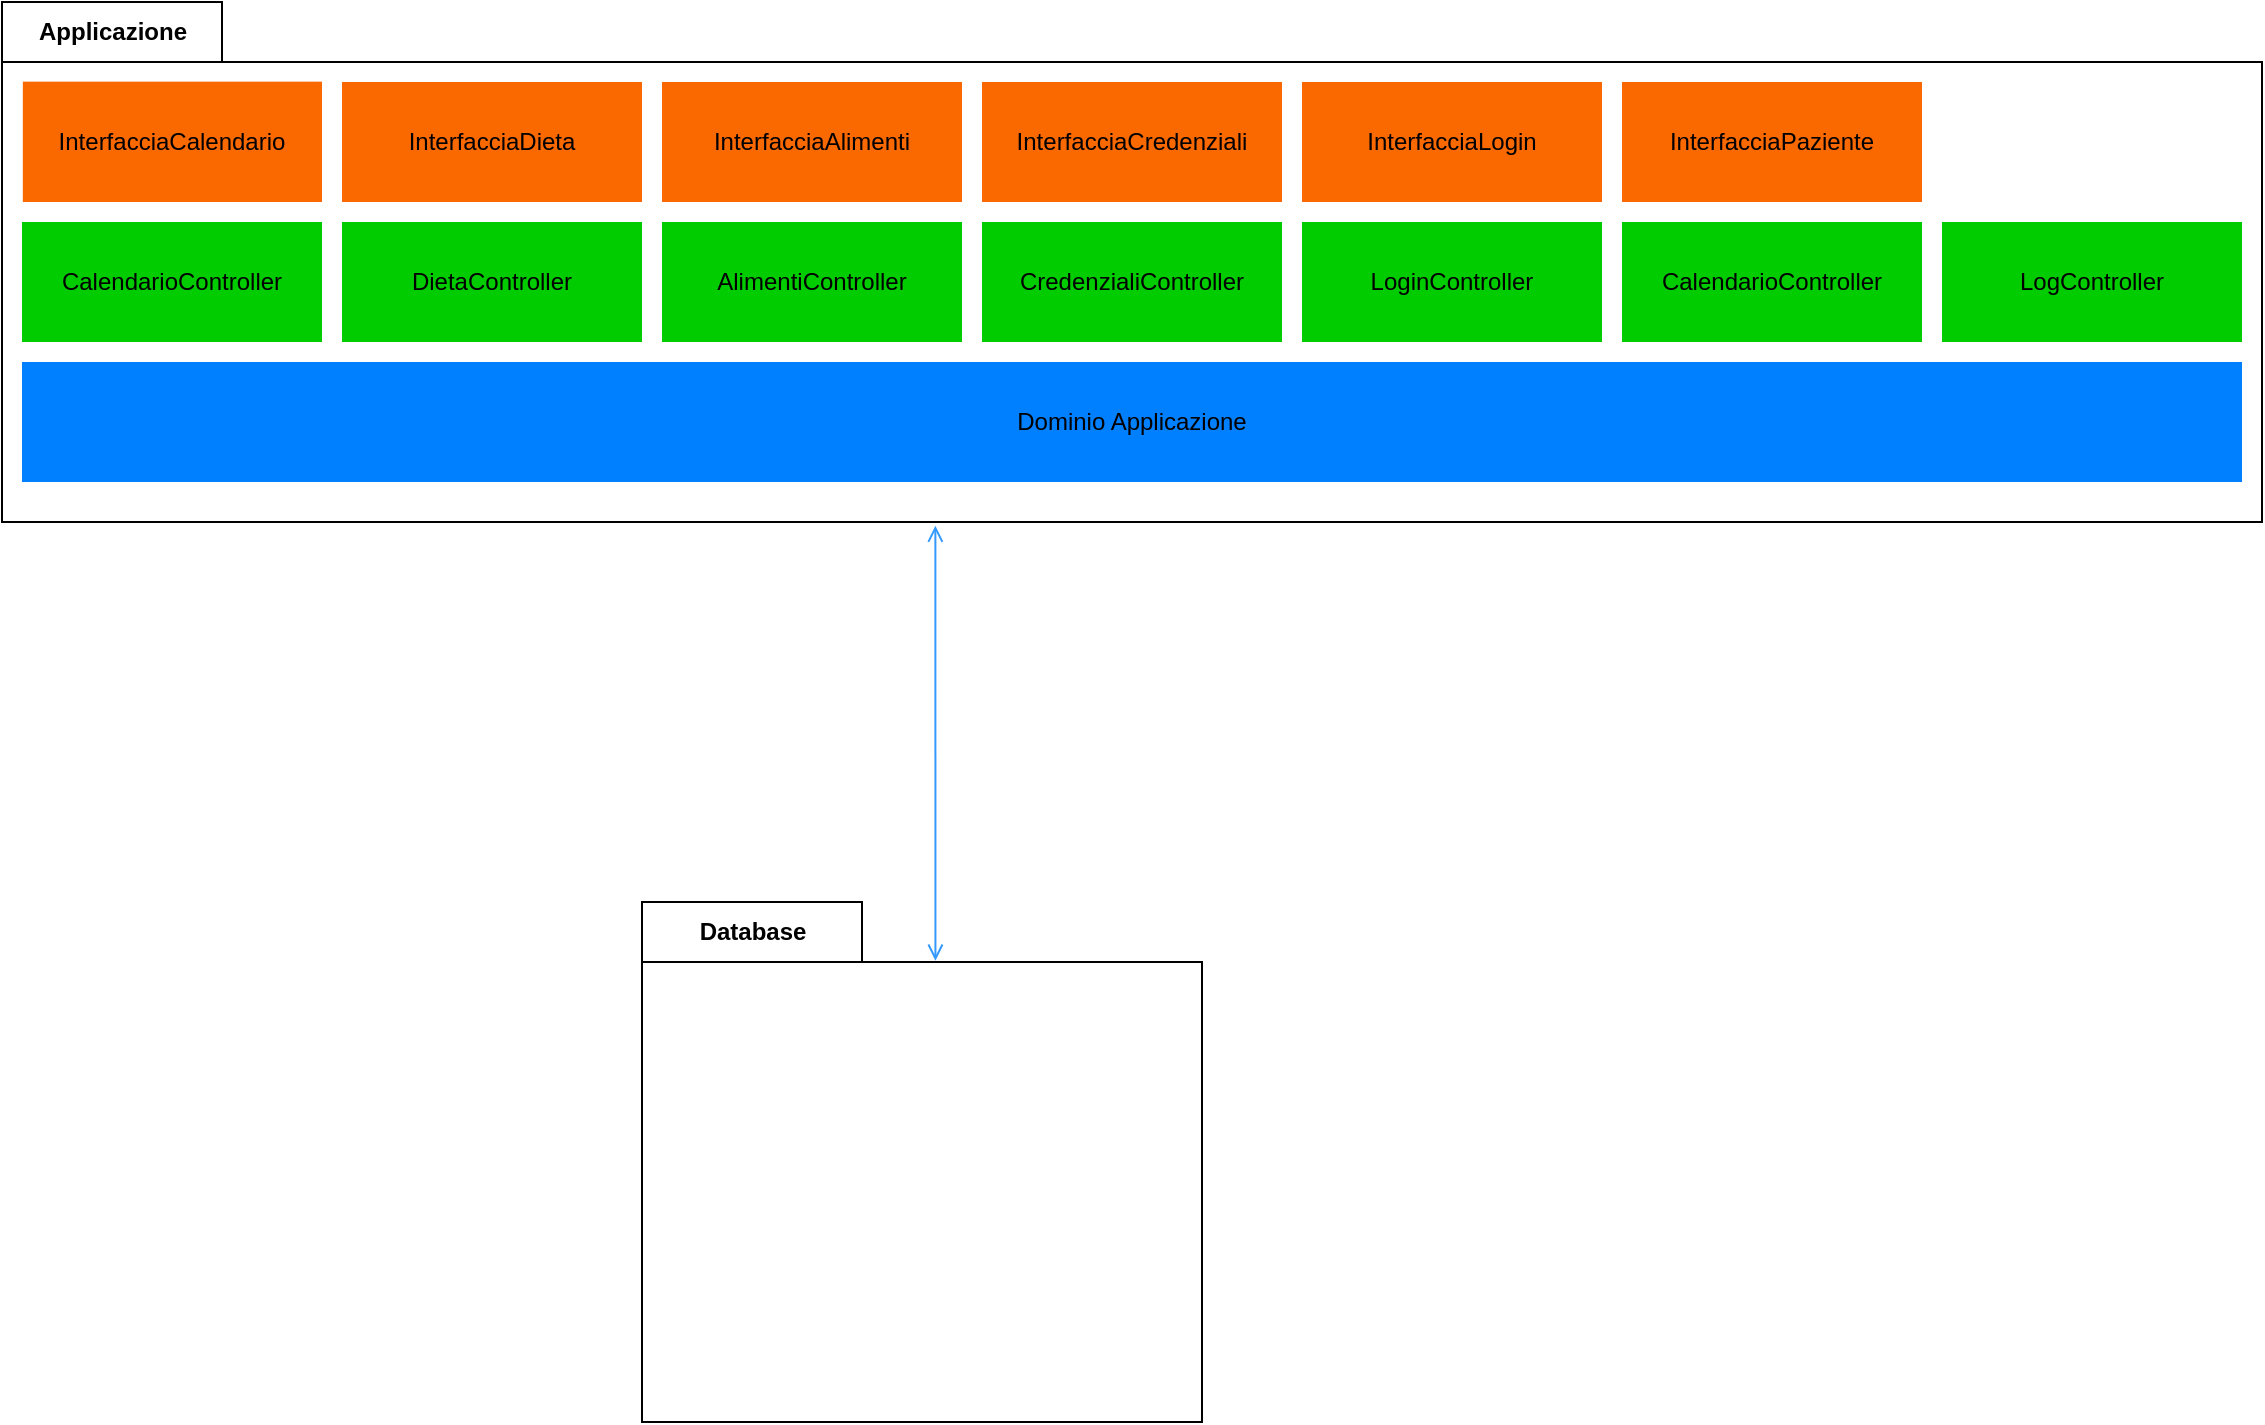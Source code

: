 <mxfile version="18.1.3"><diagram id="C5RBs43oDa-KdzZeNtuy" name="Page-1"><mxGraphModel dx="2729" dy="1035" grid="1" gridSize="10" guides="1" tooltips="1" connect="1" arrows="1" fold="1" page="1" pageScale="1" pageWidth="827" pageHeight="1169" math="0" shadow="0"><root><mxCell id="WIyWlLk6GJQsqaUBKTNV-0"/><mxCell id="WIyWlLk6GJQsqaUBKTNV-1" parent="WIyWlLk6GJQsqaUBKTNV-0"/><mxCell id="NpTC5vzpjYLkXYl9jpDd-1963" value="Applicazione" style="shape=folder;fontStyle=1;tabWidth=110;tabHeight=30;tabPosition=left;html=1;boundedLbl=1;labelInHeader=1;container=1;collapsible=0;strokeColor=#000000;strokeWidth=1;fillColor=default;gradientColor=none;" parent="WIyWlLk6GJQsqaUBKTNV-1" vertex="1"><mxGeometry x="-70" y="130" width="1130" height="260" as="geometry"/></mxCell><mxCell id="NpTC5vzpjYLkXYl9jpDd-1964" value="" style="html=1;strokeColor=none;resizeWidth=1;resizeHeight=1;fillColor=none;part=1;connectable=0;allowArrows=0;deletable=0;" parent="NpTC5vzpjYLkXYl9jpDd-1963" vertex="1"><mxGeometry width="1130.0" height="182" relative="1" as="geometry"><mxPoint y="30" as="offset"/></mxGeometry></mxCell><mxCell id="NpTC5vzpjYLkXYl9jpDd-1965" value="InterfacciaCalendario" style="rounded=0;whiteSpace=wrap;html=1;strokeColor=none;strokeWidth=1;fillColor=#FA6800;gradientColor=none;" parent="NpTC5vzpjYLkXYl9jpDd-1963" vertex="1"><mxGeometry x="10.42" y="39.83" width="149.58" height="60.17" as="geometry"/></mxCell><mxCell id="NpTC5vzpjYLkXYl9jpDd-1966" value="InterfacciaDieta" style="rounded=0;whiteSpace=wrap;html=1;strokeColor=none;strokeWidth=1;fillColor=#FA6800;gradientColor=none;" parent="WIyWlLk6GJQsqaUBKTNV-1" vertex="1"><mxGeometry x="100" y="170" width="150" height="60" as="geometry"/></mxCell><mxCell id="NpTC5vzpjYLkXYl9jpDd-1967" value="InterfacciaAlimenti" style="rounded=0;whiteSpace=wrap;html=1;strokeColor=none;strokeWidth=1;fillColor=#FA6800;gradientColor=none;" parent="WIyWlLk6GJQsqaUBKTNV-1" vertex="1"><mxGeometry x="260" y="170" width="150" height="60" as="geometry"/></mxCell><mxCell id="NpTC5vzpjYLkXYl9jpDd-1968" value="InterfacciaCredenziali" style="rounded=0;whiteSpace=wrap;html=1;strokeColor=none;strokeWidth=1;fillColor=#FA6800;gradientColor=none;" parent="WIyWlLk6GJQsqaUBKTNV-1" vertex="1"><mxGeometry x="420" y="170" width="150" height="60" as="geometry"/></mxCell><mxCell id="NpTC5vzpjYLkXYl9jpDd-1969" value="InterfacciaLogin" style="rounded=0;whiteSpace=wrap;html=1;strokeColor=none;strokeWidth=1;fillColor=#FA6800;gradientColor=none;" parent="WIyWlLk6GJQsqaUBKTNV-1" vertex="1"><mxGeometry x="580" y="170" width="150" height="60" as="geometry"/></mxCell><mxCell id="NpTC5vzpjYLkXYl9jpDd-1970" value="InterfacciaPaziente" style="rounded=0;whiteSpace=wrap;html=1;strokeColor=none;strokeWidth=1;fillColor=#FA6800;gradientColor=none;" parent="WIyWlLk6GJQsqaUBKTNV-1" vertex="1"><mxGeometry x="740" y="170" width="150" height="60" as="geometry"/></mxCell><mxCell id="NpTC5vzpjYLkXYl9jpDd-1971" value="CalendarioController" style="rounded=0;whiteSpace=wrap;html=1;strokeColor=none;strokeWidth=1;fillColor=#00CC00;gradientColor=none;" parent="WIyWlLk6GJQsqaUBKTNV-1" vertex="1"><mxGeometry x="-60" y="240" width="150" height="60" as="geometry"/></mxCell><mxCell id="NpTC5vzpjYLkXYl9jpDd-1974" value="DietaController" style="rounded=0;whiteSpace=wrap;html=1;strokeColor=none;strokeWidth=1;fillColor=#00CC00;gradientColor=none;" parent="WIyWlLk6GJQsqaUBKTNV-1" vertex="1"><mxGeometry x="100" y="240" width="150" height="60" as="geometry"/></mxCell><mxCell id="NpTC5vzpjYLkXYl9jpDd-1975" value="AlimentiController" style="rounded=0;whiteSpace=wrap;html=1;strokeColor=none;strokeWidth=1;fillColor=#00CC00;gradientColor=none;" parent="WIyWlLk6GJQsqaUBKTNV-1" vertex="1"><mxGeometry x="260" y="240" width="150" height="60" as="geometry"/></mxCell><mxCell id="NpTC5vzpjYLkXYl9jpDd-1976" value="CredenzialiController" style="rounded=0;whiteSpace=wrap;html=1;strokeColor=none;strokeWidth=1;fillColor=#00CC00;gradientColor=none;" parent="WIyWlLk6GJQsqaUBKTNV-1" vertex="1"><mxGeometry x="420" y="240" width="150" height="60" as="geometry"/></mxCell><mxCell id="NpTC5vzpjYLkXYl9jpDd-1978" value="CalendarioController" style="rounded=0;whiteSpace=wrap;html=1;strokeColor=none;strokeWidth=1;fillColor=#00CC00;gradientColor=none;" parent="WIyWlLk6GJQsqaUBKTNV-1" vertex="1"><mxGeometry x="740" y="240" width="150" height="60" as="geometry"/></mxCell><mxCell id="NpTC5vzpjYLkXYl9jpDd-1979" value="LoginController" style="rounded=0;whiteSpace=wrap;html=1;strokeColor=none;strokeWidth=1;fillColor=#00CC00;gradientColor=none;" parent="WIyWlLk6GJQsqaUBKTNV-1" vertex="1"><mxGeometry x="580" y="240" width="150" height="60" as="geometry"/></mxCell><mxCell id="NpTC5vzpjYLkXYl9jpDd-1980" value="Dominio Applicazione" style="rounded=0;whiteSpace=wrap;html=1;strokeColor=none;strokeWidth=1;fillColor=#007FFF;gradientColor=none;" parent="WIyWlLk6GJQsqaUBKTNV-1" vertex="1"><mxGeometry x="-60" y="310" width="1110" height="60" as="geometry"/></mxCell><mxCell id="NpTC5vzpjYLkXYl9jpDd-1984" value="Database" style="shape=folder;fontStyle=1;tabWidth=110;tabHeight=30;tabPosition=left;html=1;boundedLbl=1;labelInHeader=1;container=1;collapsible=0;strokeColor=#000000;strokeWidth=1;fillColor=default;gradientColor=none;" parent="WIyWlLk6GJQsqaUBKTNV-1" vertex="1"><mxGeometry x="250" y="580" width="280" height="260" as="geometry"/></mxCell><mxCell id="NpTC5vzpjYLkXYl9jpDd-1985" value="" style="html=1;strokeColor=none;resizeWidth=1;resizeHeight=1;fillColor=none;part=1;connectable=0;allowArrows=0;deletable=0;" parent="NpTC5vzpjYLkXYl9jpDd-1984" vertex="1"><mxGeometry width="280.0" height="182" relative="1" as="geometry"><mxPoint y="30" as="offset"/></mxGeometry></mxCell><mxCell id="NpTC5vzpjYLkXYl9jpDd-1987" value="LogController" style="rounded=0;whiteSpace=wrap;html=1;strokeColor=none;strokeWidth=1;fillColor=#00CC00;gradientColor=none;" parent="WIyWlLk6GJQsqaUBKTNV-1" vertex="1"><mxGeometry x="900" y="240" width="150" height="60" as="geometry"/></mxCell><mxCell id="NpTC5vzpjYLkXYl9jpDd-1988" value="" style="endArrow=open;startArrow=open;html=1;rounded=0;entryX=0.413;entryY=1.007;entryDx=0;entryDy=0;entryPerimeter=0;exitX=0.524;exitY=0.113;exitDx=0;exitDy=0;exitPerimeter=0;startFill=0;endFill=0;strokeColor=#3399FF;" parent="WIyWlLk6GJQsqaUBKTNV-1" source="NpTC5vzpjYLkXYl9jpDd-1984" target="NpTC5vzpjYLkXYl9jpDd-1963" edge="1"><mxGeometry width="50" height="50" relative="1" as="geometry"><mxPoint x="470" y="550" as="sourcePoint"/><mxPoint x="520" y="500" as="targetPoint"/></mxGeometry></mxCell></root></mxGraphModel></diagram></mxfile>